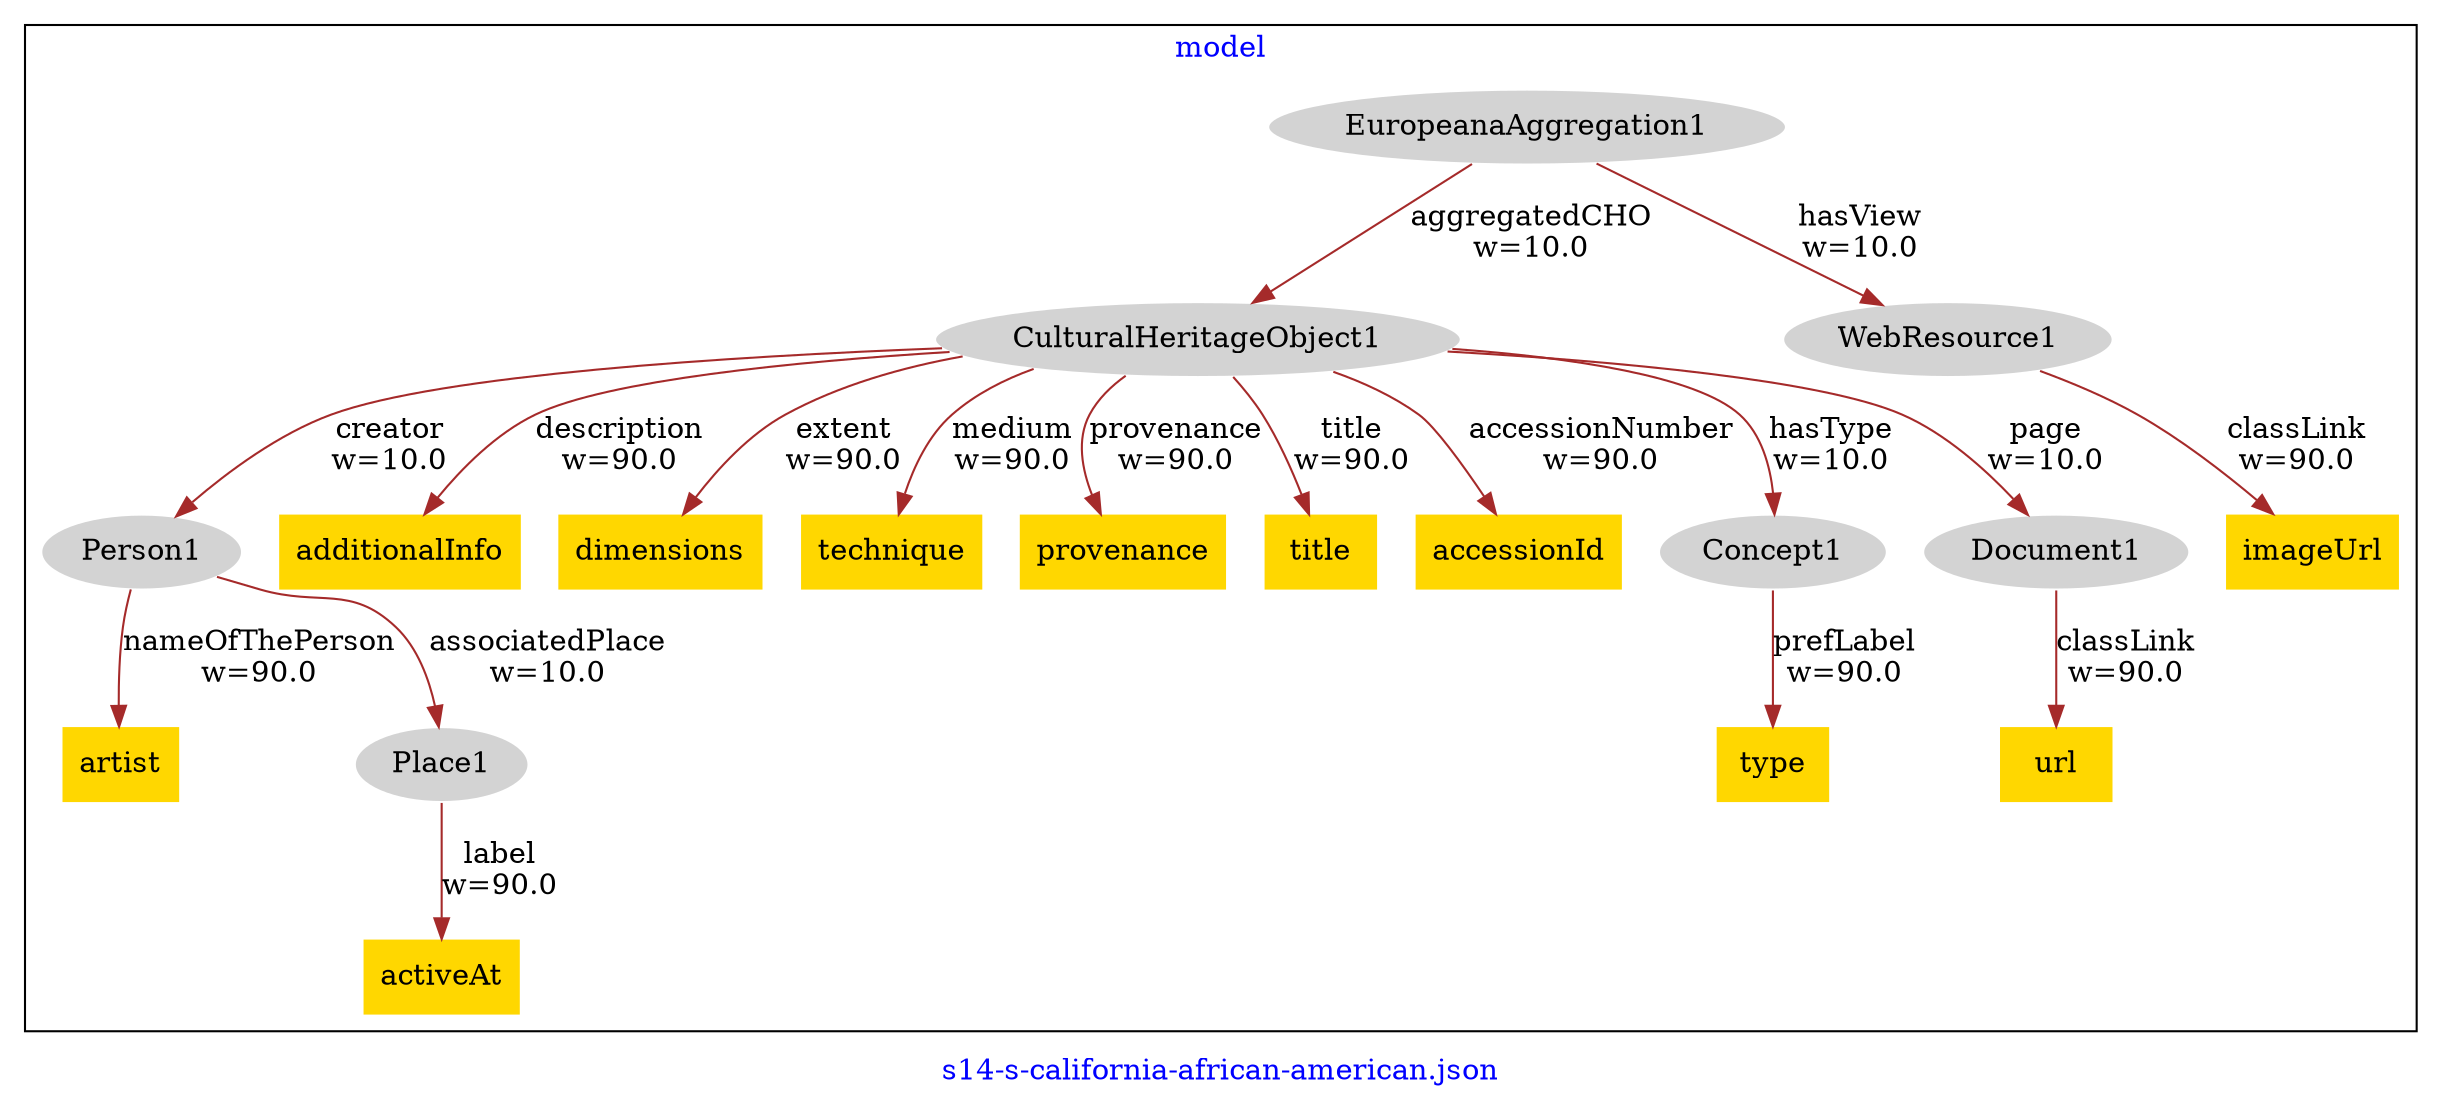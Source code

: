 digraph n0 {
fontcolor="blue"
remincross="true"
label="s14-s-california-african-american.json"
subgraph cluster {
label="model"
n2[style="filled",color="white",fillcolor="lightgray",label="CulturalHeritageObject1\n"];
n3[style="filled",color="white",fillcolor="lightgray",label="Person1\n"];
n4[shape="plaintext",style="filled",fillcolor="gold",label="additionalInfo\n"];
n5[shape="plaintext",style="filled",fillcolor="gold",label="dimensions\n"];
n6[shape="plaintext",style="filled",fillcolor="gold",label="technique\n"];
n7[shape="plaintext",style="filled",fillcolor="gold",label="provenance\n"];
n8[shape="plaintext",style="filled",fillcolor="gold",label="title\n"];
n9[shape="plaintext",style="filled",fillcolor="gold",label="accessionId\n"];
n10[style="filled",color="white",fillcolor="lightgray",label="Concept1\n"];
n11[style="filled",color="white",fillcolor="lightgray",label="Document1\n"];
n12[shape="plaintext",style="filled",fillcolor="gold",label="artist\n"];
n13[style="filled",color="white",fillcolor="lightgray",label="Place1\n"];
n14[shape="plaintext",style="filled",fillcolor="gold",label="activeAt\n"];
n15[style="filled",color="white",fillcolor="lightgray",label="EuropeanaAggregation1\n"];
n16[style="filled",color="white",fillcolor="lightgray",label="WebResource1\n"];
n17[shape="plaintext",style="filled",fillcolor="gold",label="imageUrl\n"];
n18[shape="plaintext",style="filled",fillcolor="gold",label="type\n"];
n19[shape="plaintext",style="filled",fillcolor="gold",label="url\n"];
}
n2 -> n3[color="brown",fontcolor="black",label="creator\nw=10.0"]
n2 -> n4[color="brown",fontcolor="black",label="description\nw=90.0"]
n2 -> n5[color="brown",fontcolor="black",label="extent\nw=90.0"]
n2 -> n6[color="brown",fontcolor="black",label="medium\nw=90.0"]
n2 -> n7[color="brown",fontcolor="black",label="provenance\nw=90.0"]
n2 -> n8[color="brown",fontcolor="black",label="title\nw=90.0"]
n2 -> n9[color="brown",fontcolor="black",label="accessionNumber\nw=90.0"]
n2 -> n10[color="brown",fontcolor="black",label="hasType\nw=10.0"]
n2 -> n11[color="brown",fontcolor="black",label="page\nw=10.0"]
n3 -> n12[color="brown",fontcolor="black",label="nameOfThePerson\nw=90.0"]
n3 -> n13[color="brown",fontcolor="black",label="associatedPlace\nw=10.0"]
n13 -> n14[color="brown",fontcolor="black",label="label\nw=90.0"]
n15 -> n2[color="brown",fontcolor="black",label="aggregatedCHO\nw=10.0"]
n15 -> n16[color="brown",fontcolor="black",label="hasView\nw=10.0"]
n16 -> n17[color="brown",fontcolor="black",label="classLink\nw=90.0"]
n10 -> n18[color="brown",fontcolor="black",label="prefLabel\nw=90.0"]
n11 -> n19[color="brown",fontcolor="black",label="classLink\nw=90.0"]
}
